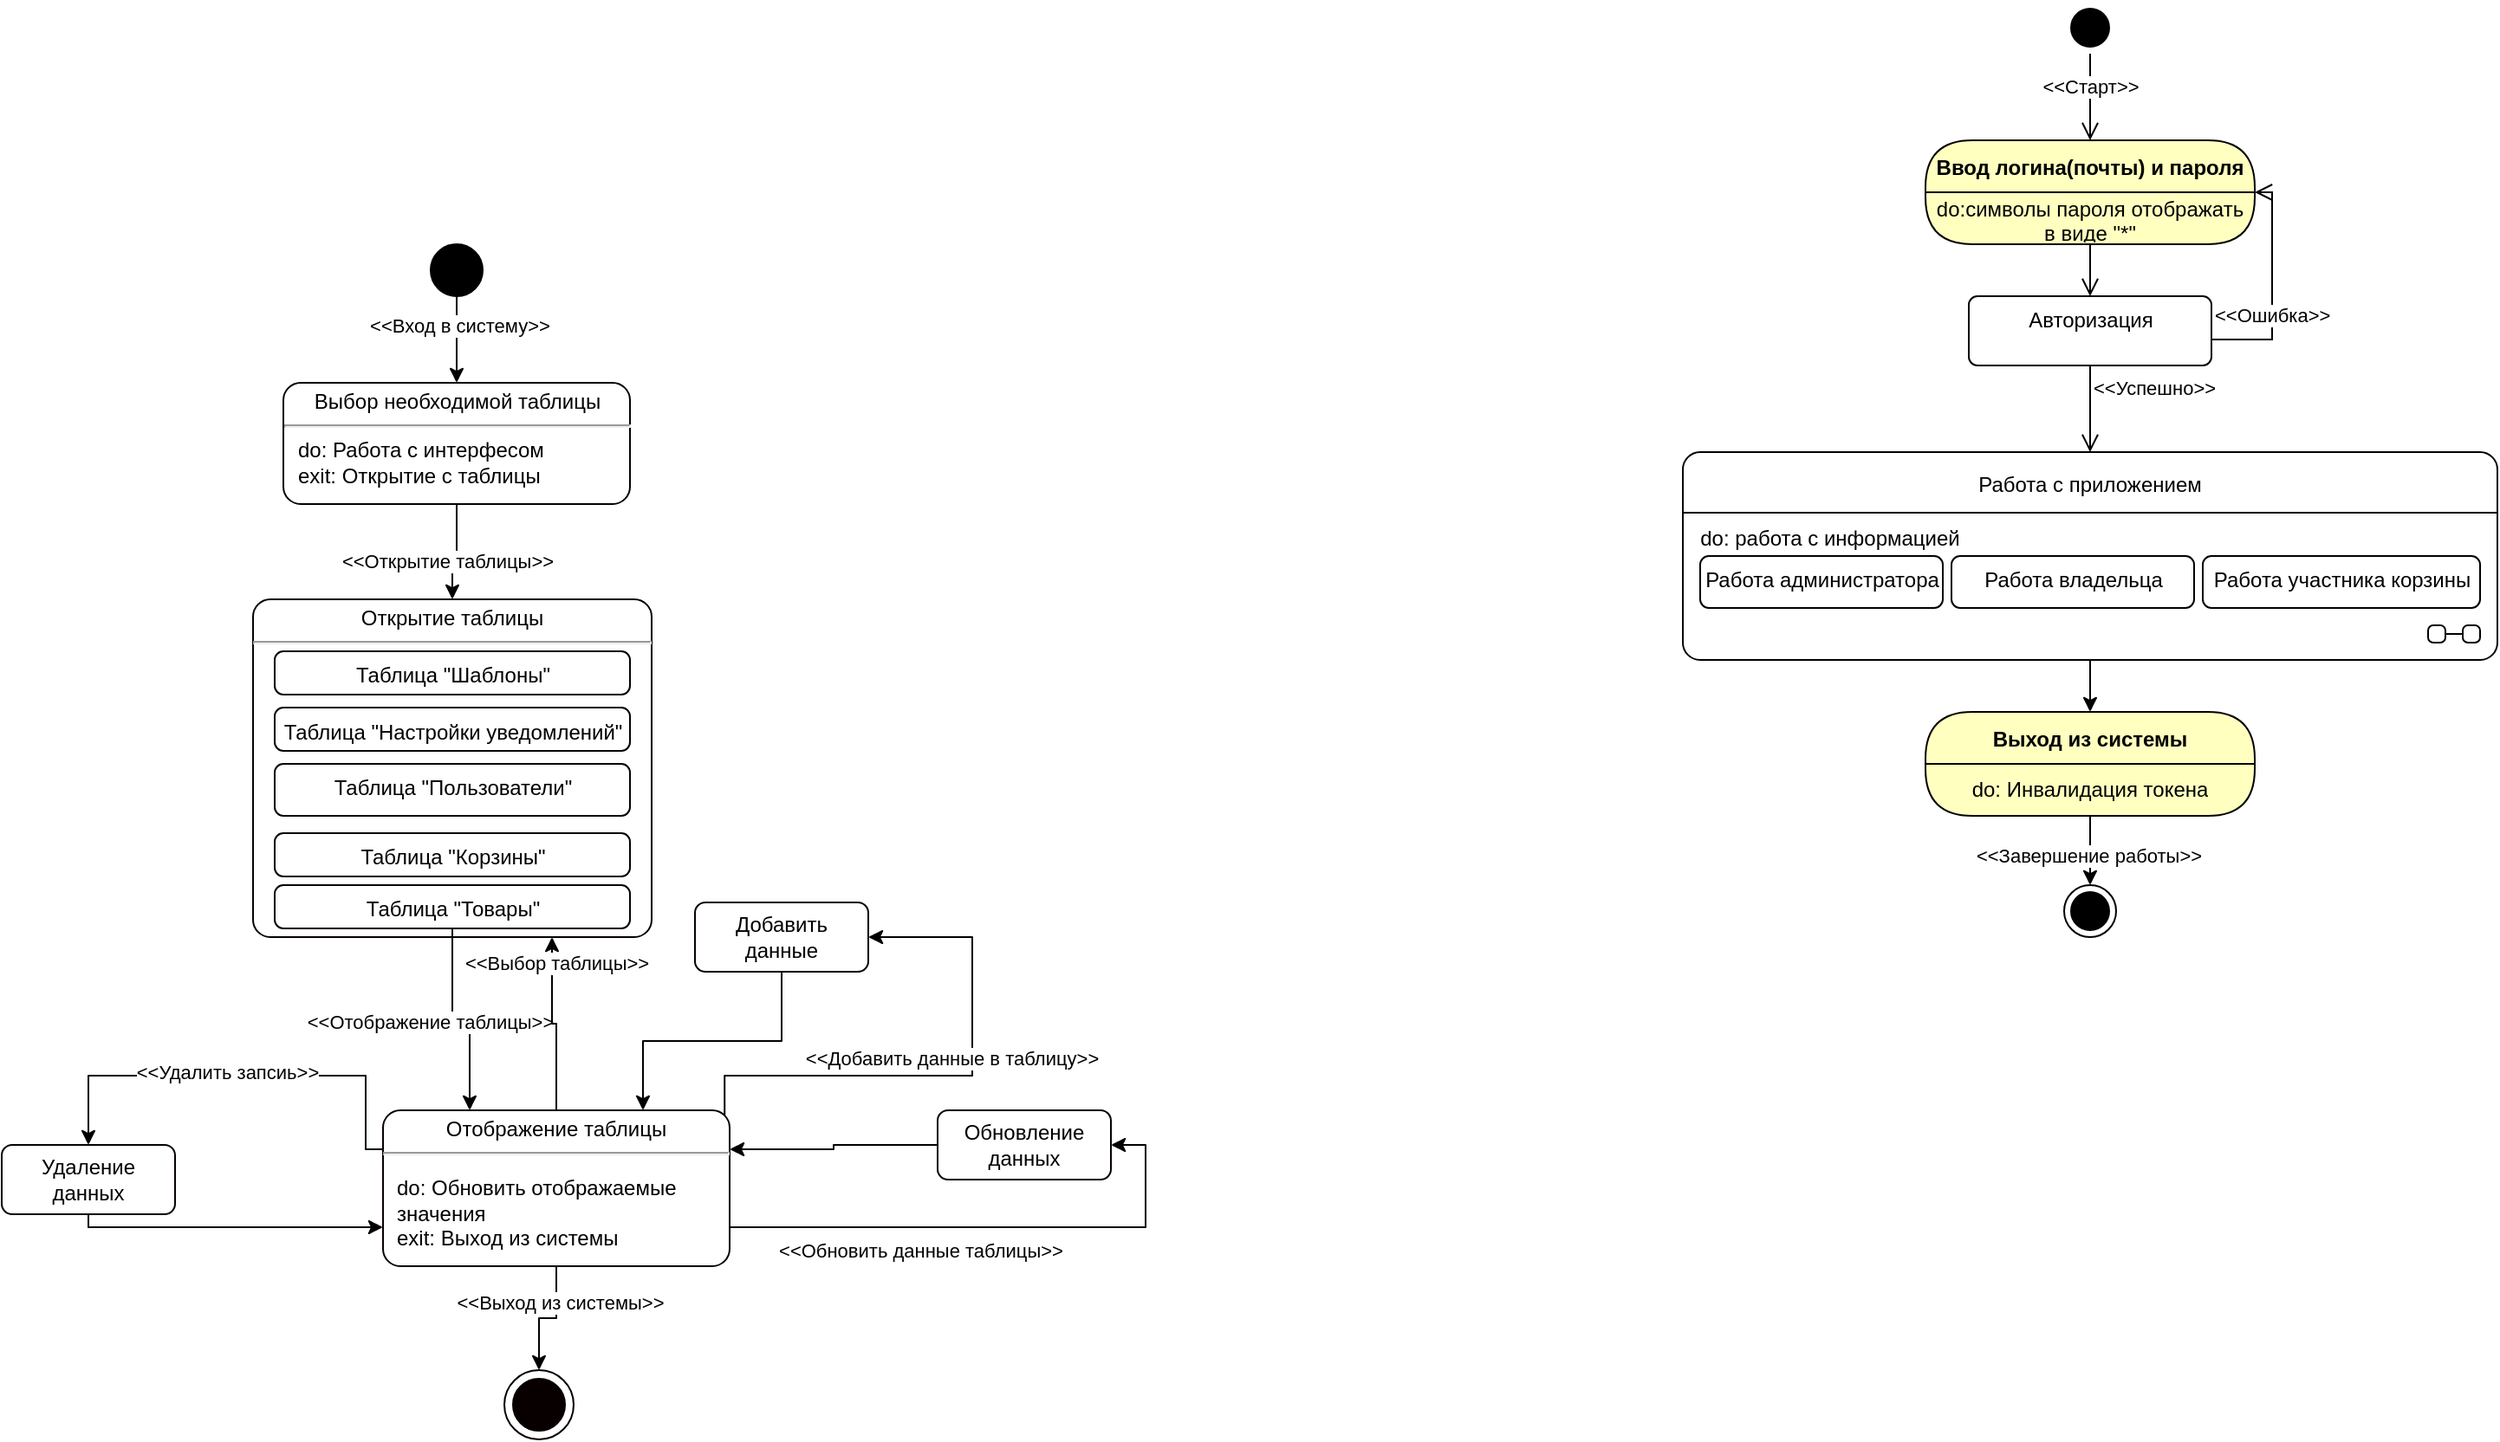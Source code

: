<mxfile version="20.8.19" type="github"><diagram id="TdcTRFdXPKHcd5zqCikp" name="Page-1"><mxGraphModel dx="2483" dy="934" grid="1" gridSize="10" guides="1" tooltips="1" connect="1" arrows="1" fold="1" page="1" pageScale="1" pageWidth="850" pageHeight="1100" math="0" shadow="0"><root><mxCell id="0"/><mxCell id="1" parent="0"/><mxCell id="nD2JxC32oF_jErjhYnny-1" value="Ввод логина(почты) и пароля" style="swimlane;fontStyle=1;align=center;verticalAlign=middle;childLayout=stackLayout;horizontal=1;startSize=30;horizontalStack=0;resizeParent=0;resizeLast=1;container=0;fontColor=#000000;collapsible=0;rounded=1;arcSize=30;strokeColor=#000000;fillColor=#ffffc0;swimlaneFillColor=#ffffc0;dropTarget=0;" vertex="1" parent="1"><mxGeometry x="310" y="190" width="190" height="60" as="geometry"/></mxCell><mxCell id="nD2JxC32oF_jErjhYnny-2" value="do:символы пароля отображать в виде &quot;*&quot;" style="text;html=1;strokeColor=none;fillColor=none;align=center;verticalAlign=middle;spacingLeft=4;spacingRight=4;whiteSpace=wrap;overflow=hidden;rotatable=0;fontColor=#000000;" vertex="1" parent="nD2JxC32oF_jErjhYnny-1"><mxGeometry y="30" width="190" height="30" as="geometry"/></mxCell><mxCell id="nD2JxC32oF_jErjhYnny-3" value="" style="edgeStyle=orthogonalEdgeStyle;html=1;verticalAlign=bottom;endArrow=open;endSize=8;strokeColor=#000000;rounded=0;entryX=0.5;entryY=0;entryDx=0;entryDy=0;" edge="1" source="nD2JxC32oF_jErjhYnny-1" parent="1" target="nD2JxC32oF_jErjhYnny-67"><mxGeometry relative="1" as="geometry"><mxPoint x="405" y="280.0" as="targetPoint"/></mxGeometry></mxCell><mxCell id="nD2JxC32oF_jErjhYnny-4" value="" style="ellipse;html=1;shape=startState;fillColor=#000000;strokeColor=#080000;" vertex="1" parent="1"><mxGeometry x="390" y="110" width="30" height="30" as="geometry"/></mxCell><mxCell id="nD2JxC32oF_jErjhYnny-5" value="" style="edgeStyle=orthogonalEdgeStyle;html=1;verticalAlign=bottom;endArrow=open;endSize=8;strokeColor=#000000;rounded=0;entryX=0.5;entryY=0;entryDx=0;entryDy=0;" edge="1" source="nD2JxC32oF_jErjhYnny-4" parent="1" target="nD2JxC32oF_jErjhYnny-1"><mxGeometry relative="1" as="geometry"><mxPoint x="420" y="160" as="targetPoint"/></mxGeometry></mxCell><mxCell id="nD2JxC32oF_jErjhYnny-34" value="&amp;lt;&amp;lt;Старт&amp;gt;&amp;gt;" style="edgeLabel;html=1;align=center;verticalAlign=middle;resizable=0;points=[];" vertex="1" connectable="0" parent="nD2JxC32oF_jErjhYnny-5"><mxGeometry x="-0.268" relative="1" as="geometry"><mxPoint as="offset"/></mxGeometry></mxCell><mxCell id="nD2JxC32oF_jErjhYnny-7" value="&amp;lt;&amp;lt;Ошибка&amp;gt;&amp;gt;" style="edgeStyle=orthogonalEdgeStyle;html=1;align=left;verticalAlign=bottom;endArrow=open;endSize=8;strokeColor=#000000;rounded=0;entryX=1;entryY=0;entryDx=0;entryDy=0;exitX=1;exitY=0.5;exitDx=0;exitDy=0;" edge="1" source="nD2JxC32oF_jErjhYnny-67" parent="1" target="nD2JxC32oF_jErjhYnny-2"><mxGeometry x="-1" relative="1" as="geometry"><mxPoint x="560" y="350" as="targetPoint"/><mxPoint x="465" y="305.0" as="sourcePoint"/><Array as="points"><mxPoint x="380" y="305"/><mxPoint x="510" y="305"/><mxPoint x="510" y="220"/></Array></mxGeometry></mxCell><mxCell id="nD2JxC32oF_jErjhYnny-8" value="&amp;lt;&amp;lt;Успешно&amp;gt;&amp;gt;" style="edgeStyle=orthogonalEdgeStyle;html=1;align=left;verticalAlign=top;endArrow=open;endSize=8;strokeColor=#000000;rounded=0;entryX=0.5;entryY=0;entryDx=0;entryDy=0;exitX=0.5;exitY=1;exitDx=0;exitDy=0;" edge="1" source="nD2JxC32oF_jErjhYnny-67" parent="1" target="nD2JxC32oF_jErjhYnny-27"><mxGeometry x="-1" relative="1" as="geometry"><mxPoint x="420" y="430" as="targetPoint"/><mxPoint x="320" y="330" as="sourcePoint"/><mxPoint as="offset"/></mxGeometry></mxCell><mxCell id="nD2JxC32oF_jErjhYnny-33" style="edgeStyle=orthogonalEdgeStyle;rounded=0;comic=1;jiggle=0;orthogonalLoop=1;jettySize=auto;html=1;exitX=0.5;exitY=1;exitDx=0;exitDy=0;" edge="1" parent="1" source="nD2JxC32oF_jErjhYnny-39" target="nD2JxC32oF_jErjhYnny-31"><mxGeometry relative="1" as="geometry"><mxPoint x="405" y="640" as="sourcePoint"/></mxGeometry></mxCell><mxCell id="nD2JxC32oF_jErjhYnny-35" value="&amp;lt;&amp;lt;Завершение работы&amp;gt;&amp;gt;" style="edgeLabel;html=1;align=center;verticalAlign=middle;resizable=0;points=[];" vertex="1" connectable="0" parent="nD2JxC32oF_jErjhYnny-33"><mxGeometry x="0.161" y="-1" relative="1" as="geometry"><mxPoint as="offset"/></mxGeometry></mxCell><mxCell id="nD2JxC32oF_jErjhYnny-32" style="edgeStyle=orthogonalEdgeStyle;rounded=0;comic=1;jiggle=0;orthogonalLoop=1;jettySize=auto;html=1;strokeColor=#000000;entryX=0.5;entryY=0;entryDx=0;entryDy=0;" edge="1" parent="1" source="nD2JxC32oF_jErjhYnny-27" target="nD2JxC32oF_jErjhYnny-38"><mxGeometry relative="1" as="geometry"><mxPoint x="405" y="600" as="targetPoint"/></mxGeometry></mxCell><mxCell id="nD2JxC32oF_jErjhYnny-27" value="Работа с приложением" style="shape=umlState;rounded=1;verticalAlign=top;spacingTop=5;umlStateSymbol=collapseState;absoluteArcSize=1;arcSize=10;jiggle=0;movable=0;resizable=0;rotatable=0;deletable=0;editable=0;locked=1;connectable=0;" vertex="1" parent="1"><mxGeometry x="170" y="370" width="470" height="120" as="geometry"/></mxCell><mxCell id="nD2JxC32oF_jErjhYnny-28" value="Работа администратора" style="html=1;align=center;verticalAlign=top;rounded=1;absoluteArcSize=1;arcSize=10;dashed=0;jiggle=0;movable=0;resizable=0;rotatable=0;deletable=0;editable=0;locked=1;connectable=0;" vertex="1" parent="1"><mxGeometry x="180" y="430" width="140" height="30" as="geometry"/></mxCell><mxCell id="nD2JxC32oF_jErjhYnny-29" value="Работа владельца" style="html=1;align=center;verticalAlign=top;rounded=1;absoluteArcSize=1;arcSize=10;dashed=0;jiggle=0;strokeColor=#000000;movable=0;resizable=0;rotatable=0;deletable=0;editable=0;locked=1;connectable=0;" vertex="1" parent="1"><mxGeometry x="325" y="430" width="140" height="30" as="geometry"/></mxCell><mxCell id="nD2JxC32oF_jErjhYnny-30" value="Работа участника корзины" style="html=1;align=center;verticalAlign=top;rounded=1;absoluteArcSize=1;arcSize=10;dashed=0;jiggle=0;strokeColor=#000000;movable=0;resizable=0;rotatable=0;deletable=0;editable=0;locked=1;connectable=0;" vertex="1" parent="1"><mxGeometry x="470" y="430" width="160" height="30" as="geometry"/></mxCell><mxCell id="nD2JxC32oF_jErjhYnny-31" value="" style="ellipse;html=1;shape=endState;fillColor=strokeColor;jiggle=0;" vertex="1" parent="1"><mxGeometry x="390" y="620" width="30" height="30" as="geometry"/></mxCell><mxCell id="nD2JxC32oF_jErjhYnny-36" value="" style="line;strokeWidth=1;rotatable=0;dashed=0;labelPosition=right;align=left;verticalAlign=middle;spacingTop=0;spacingLeft=6;points=[];portConstraint=eastwest;jiggle=0;strokeColor=#000000;movable=0;resizable=0;deletable=0;editable=0;locked=1;connectable=0;" vertex="1" parent="1"><mxGeometry x="170" y="400" width="470" height="10" as="geometry"/></mxCell><mxCell id="nD2JxC32oF_jErjhYnny-37" value="do: работа с информацией" style="text;html=1;strokeColor=none;fillColor=none;align=center;verticalAlign=middle;whiteSpace=wrap;rounded=0;movable=0;resizable=0;rotatable=0;deletable=0;editable=0;locked=1;connectable=0;" vertex="1" parent="1"><mxGeometry x="170" y="410" width="170" height="20" as="geometry"/></mxCell><mxCell id="nD2JxC32oF_jErjhYnny-38" value="Выход из системы" style="swimlane;fontStyle=1;align=center;verticalAlign=middle;childLayout=stackLayout;horizontal=1;startSize=30;horizontalStack=0;resizeParent=0;resizeLast=1;container=0;fontColor=#000000;collapsible=0;rounded=1;arcSize=30;strokeColor=#000000;fillColor=#ffffc0;swimlaneFillColor=#ffffc0;dropTarget=0;" vertex="1" parent="1"><mxGeometry x="310" y="520" width="190" height="60" as="geometry"/></mxCell><mxCell id="nD2JxC32oF_jErjhYnny-39" value="do: Инвалидация токена" style="text;html=1;strokeColor=none;fillColor=none;align=center;verticalAlign=middle;spacingLeft=4;spacingRight=4;whiteSpace=wrap;overflow=hidden;rotatable=0;fontColor=#000000;" vertex="1" parent="nD2JxC32oF_jErjhYnny-38"><mxGeometry y="30" width="190" height="30" as="geometry"/></mxCell><mxCell id="nD2JxC32oF_jErjhYnny-63" style="edgeStyle=orthogonalEdgeStyle;rounded=0;comic=1;jiggle=0;orthogonalLoop=1;jettySize=auto;html=1;entryX=0.5;entryY=0;entryDx=0;entryDy=0;strokeColor=#000000;entryPerimeter=0;" edge="1" parent="1" source="nD2JxC32oF_jErjhYnny-61" target="nD2JxC32oF_jErjhYnny-64"><mxGeometry relative="1" as="geometry"><mxPoint x="-685" y="190" as="targetPoint"/></mxGeometry></mxCell><mxCell id="nD2JxC32oF_jErjhYnny-104" value="&amp;lt;&amp;lt;Вход в систему&amp;gt;&amp;gt;" style="edgeLabel;html=1;align=center;verticalAlign=middle;resizable=0;points=[];" vertex="1" connectable="0" parent="nD2JxC32oF_jErjhYnny-63"><mxGeometry x="-0.315" y="1" relative="1" as="geometry"><mxPoint as="offset"/></mxGeometry></mxCell><mxCell id="nD2JxC32oF_jErjhYnny-61" value="" style="ellipse;fillColor=strokeColor;jiggle=0;strokeColor=#000000;" vertex="1" parent="1"><mxGeometry x="-552.5" y="250" width="30" height="30" as="geometry"/></mxCell><mxCell id="nD2JxC32oF_jErjhYnny-77" style="edgeStyle=orthogonalEdgeStyle;rounded=0;comic=1;jiggle=0;orthogonalLoop=1;jettySize=auto;html=1;entryX=0.5;entryY=0;entryDx=0;entryDy=0;entryPerimeter=0;strokeColor=#000000;" edge="1" parent="1" source="nD2JxC32oF_jErjhYnny-64" target="nD2JxC32oF_jErjhYnny-73"><mxGeometry relative="1" as="geometry"/></mxCell><mxCell id="nD2JxC32oF_jErjhYnny-78" value="&amp;lt;&amp;lt;Открытие таблицы&amp;gt;&amp;gt;" style="edgeLabel;html=1;align=center;verticalAlign=middle;resizable=0;points=[];" vertex="1" connectable="0" parent="nD2JxC32oF_jErjhYnny-77"><mxGeometry x="0.234" y="-3" relative="1" as="geometry"><mxPoint as="offset"/></mxGeometry></mxCell><mxCell id="nD2JxC32oF_jErjhYnny-64" value="&lt;p style=&quot;margin:0px;margin-top:4px;text-align:center;&quot;&gt;Выбор необходимой таблицы&lt;/p&gt;&lt;hr&gt;&lt;p style=&quot;margin:0px;margin-left:8px;text-align:left;&quot;&gt;do: Работа с интерфесом&amp;nbsp;&lt;br&gt;exit: Открытие с таблицы&lt;/p&gt;" style="shape=mxgraph.sysml.simpleState;html=1;overflow=fill;whiteSpace=wrap;align=center;jiggle=0;strokeColor=#080000;" vertex="1" parent="1"><mxGeometry x="-637.5" y="330" width="200" height="70" as="geometry"/></mxCell><mxCell id="nD2JxC32oF_jErjhYnny-67" value="Авторизация" style="html=1;align=center;verticalAlign=top;rounded=1;absoluteArcSize=1;arcSize=10;dashed=0;jiggle=0;strokeColor=#080000;" vertex="1" parent="1"><mxGeometry x="335" y="280" width="140" height="40" as="geometry"/></mxCell><mxCell id="nD2JxC32oF_jErjhYnny-86" style="edgeStyle=orthogonalEdgeStyle;rounded=0;comic=1;jiggle=0;orthogonalLoop=1;jettySize=auto;html=1;exitX=1;exitY=0.75;exitDx=0;exitDy=0;exitPerimeter=0;strokeColor=#000000;entryX=1;entryY=0.5;entryDx=0;entryDy=0;" edge="1" parent="1" source="nD2JxC32oF_jErjhYnny-85" target="nD2JxC32oF_jErjhYnny-88"><mxGeometry relative="1" as="geometry"><mxPoint x="-370" y="817.5" as="sourcePoint"/><mxPoint x="-160.0" y="710" as="targetPoint"/><Array as="points"><mxPoint x="-140" y="817"/><mxPoint x="-140" y="770"/></Array></mxGeometry></mxCell><mxCell id="nD2JxC32oF_jErjhYnny-87" value="&amp;lt;&amp;lt;Обновить данные таблицы&amp;gt;&amp;gt;" style="edgeLabel;html=1;align=center;verticalAlign=middle;resizable=0;points=[];" vertex="1" connectable="0" parent="nD2JxC32oF_jErjhYnny-86"><mxGeometry x="0.197" relative="1" as="geometry"><mxPoint x="-74" y="13" as="offset"/></mxGeometry></mxCell><mxCell id="nD2JxC32oF_jErjhYnny-91" style="edgeStyle=orthogonalEdgeStyle;rounded=0;comic=1;jiggle=0;orthogonalLoop=1;jettySize=auto;html=1;exitX=0;exitY=0;exitDx=197.1;exitDy=2.9;exitPerimeter=0;entryX=1;entryY=0.5;entryDx=0;entryDy=0;strokeColor=#000000;" edge="1" parent="1" source="nD2JxC32oF_jErjhYnny-85" target="nD2JxC32oF_jErjhYnny-90"><mxGeometry relative="1" as="geometry"><Array as="points"><mxPoint x="-383" y="730"/><mxPoint x="-240" y="730"/><mxPoint x="-240" y="650"/></Array></mxGeometry></mxCell><mxCell id="nD2JxC32oF_jErjhYnny-92" value="&amp;lt;&amp;lt;Добавить данные в таблицу&amp;gt;&amp;gt;" style="edgeLabel;html=1;align=center;verticalAlign=middle;resizable=0;points=[];" vertex="1" connectable="0" parent="nD2JxC32oF_jErjhYnny-91"><mxGeometry x="-0.072" y="-4" relative="1" as="geometry"><mxPoint x="12" y="-14" as="offset"/></mxGeometry></mxCell><mxCell id="nD2JxC32oF_jErjhYnny-94" style="edgeStyle=orthogonalEdgeStyle;rounded=0;comic=1;jiggle=0;orthogonalLoop=1;jettySize=auto;html=1;exitX=0;exitY=0.25;exitDx=0;exitDy=0;exitPerimeter=0;entryX=0.5;entryY=0;entryDx=0;entryDy=0;strokeColor=#000000;" edge="1" parent="1" source="nD2JxC32oF_jErjhYnny-85" target="nD2JxC32oF_jErjhYnny-93"><mxGeometry relative="1" as="geometry"><Array as="points"><mxPoint x="-590" y="773"/><mxPoint x="-590" y="730"/><mxPoint x="-750" y="730"/></Array></mxGeometry></mxCell><mxCell id="nD2JxC32oF_jErjhYnny-95" value="&amp;lt;&amp;lt;Удалить запсиь&amp;gt;&amp;gt;" style="edgeLabel;html=1;align=center;verticalAlign=middle;resizable=0;points=[];" vertex="1" connectable="0" parent="nD2JxC32oF_jErjhYnny-94"><mxGeometry x="-0.047" y="-2" relative="1" as="geometry"><mxPoint x="-12" as="offset"/></mxGeometry></mxCell><mxCell id="nD2JxC32oF_jErjhYnny-73" value="&lt;p style=&quot;margin:0px;margin-top:4px;text-align:center;&quot;&gt;Открытие таблицы&lt;/p&gt;&lt;hr&gt;&lt;p&gt;&lt;/p&gt;&lt;p style=&quot;margin:0px;margin-left:8px;text-align:left;&quot;&gt;&lt;br&gt;&lt;/p&gt;" style="shape=mxgraph.sysml.simpleState;html=1;overflow=fill;whiteSpace=wrap;align=center;jiggle=0;strokeColor=#080000;" vertex="1" parent="1"><mxGeometry x="-655" y="455" width="230" height="195" as="geometry"/></mxCell><mxCell id="nD2JxC32oF_jErjhYnny-74" value="" style="shape=mxgraph.sysml.actFinal;html=1;verticalLabelPosition=bottom;labelBackgroundColor=#ffffff;verticalAlign=top;jiggle=0;strokeColor=#080000;" vertex="1" parent="1"><mxGeometry x="-510" y="900" width="40" height="40" as="geometry"/></mxCell><mxCell id="nD2JxC32oF_jErjhYnny-79" value="Таблица &quot;Пользователи&quot;" style="html=1;align=center;verticalAlign=top;rounded=1;absoluteArcSize=1;arcSize=10;dashed=0;jiggle=0;strokeColor=#080000;" vertex="1" parent="1"><mxGeometry x="-642.5" y="550" width="205" height="30" as="geometry"/></mxCell><mxCell id="nD2JxC32oF_jErjhYnny-80" value="Таблица &quot;Корзины&quot;" style="html=1;align=center;verticalAlign=top;rounded=1;absoluteArcSize=1;arcSize=10;dashed=0;jiggle=0;strokeColor=#080000;" vertex="1" parent="1"><mxGeometry x="-642.5" y="590" width="205" height="25" as="geometry"/></mxCell><mxCell id="nD2JxC32oF_jErjhYnny-105" style="edgeStyle=orthogonalEdgeStyle;rounded=0;comic=1;jiggle=0;orthogonalLoop=1;jettySize=auto;html=1;entryX=0.25;entryY=0;entryDx=0;entryDy=0;entryPerimeter=0;strokeColor=#000000;" edge="1" parent="1" source="nD2JxC32oF_jErjhYnny-81" target="nD2JxC32oF_jErjhYnny-85"><mxGeometry relative="1" as="geometry"/></mxCell><mxCell id="nD2JxC32oF_jErjhYnny-107" value="&amp;lt;&amp;lt;Отображение таблицы&amp;gt;&amp;gt;" style="edgeLabel;html=1;align=center;verticalAlign=middle;resizable=0;points=[];" vertex="1" connectable="0" parent="nD2JxC32oF_jErjhYnny-105"><mxGeometry x="-0.65" y="-1" relative="1" as="geometry"><mxPoint x="-12" y="34" as="offset"/></mxGeometry></mxCell><mxCell id="nD2JxC32oF_jErjhYnny-81" value="Таблица &quot;Товары&quot;" style="html=1;align=center;verticalAlign=top;rounded=1;absoluteArcSize=1;arcSize=10;dashed=0;jiggle=0;strokeColor=#080000;" vertex="1" parent="1"><mxGeometry x="-642.5" y="620" width="205" height="25" as="geometry"/></mxCell><mxCell id="nD2JxC32oF_jErjhYnny-82" value="Таблица &quot;Шаблоны&quot;" style="html=1;align=center;verticalAlign=top;rounded=1;absoluteArcSize=1;arcSize=10;dashed=0;jiggle=0;strokeColor=#080000;" vertex="1" parent="1"><mxGeometry x="-642.5" y="485" width="205" height="25" as="geometry"/></mxCell><mxCell id="nD2JxC32oF_jErjhYnny-83" value="Таблица &quot;Настройки уведомлений&quot;" style="html=1;align=center;verticalAlign=top;rounded=1;absoluteArcSize=1;arcSize=10;dashed=0;jiggle=0;strokeColor=#080000;" vertex="1" parent="1"><mxGeometry x="-642.5" y="517.5" width="205" height="25" as="geometry"/></mxCell><mxCell id="nD2JxC32oF_jErjhYnny-100" style="edgeStyle=orthogonalEdgeStyle;rounded=0;comic=1;jiggle=0;orthogonalLoop=1;jettySize=auto;html=1;exitX=0.5;exitY=1;exitDx=0;exitDy=0;exitPerimeter=0;entryX=0.5;entryY=0;entryDx=0;entryDy=0;entryPerimeter=0;strokeColor=#000000;" edge="1" parent="1" source="nD2JxC32oF_jErjhYnny-85" target="nD2JxC32oF_jErjhYnny-74"><mxGeometry relative="1" as="geometry"/></mxCell><mxCell id="nD2JxC32oF_jErjhYnny-101" value="&amp;lt;&amp;lt;Выход из системы&amp;gt;&amp;gt;" style="edgeLabel;html=1;align=center;verticalAlign=middle;resizable=0;points=[];" vertex="1" connectable="0" parent="nD2JxC32oF_jErjhYnny-100"><mxGeometry x="-0.396" y="2" relative="1" as="geometry"><mxPoint as="offset"/></mxGeometry></mxCell><mxCell id="nD2JxC32oF_jErjhYnny-106" style="edgeStyle=orthogonalEdgeStyle;rounded=0;comic=1;jiggle=0;orthogonalLoop=1;jettySize=auto;html=1;entryX=0.75;entryY=1;entryDx=0;entryDy=0;entryPerimeter=0;strokeColor=#000000;" edge="1" parent="1" source="nD2JxC32oF_jErjhYnny-85" target="nD2JxC32oF_jErjhYnny-73"><mxGeometry relative="1" as="geometry"/></mxCell><mxCell id="nD2JxC32oF_jErjhYnny-108" value="&amp;lt;&amp;lt;Выбор таблицы&amp;gt;&amp;gt;" style="edgeLabel;html=1;align=center;verticalAlign=middle;resizable=0;points=[];" vertex="1" connectable="0" parent="nD2JxC32oF_jErjhYnny-106"><mxGeometry x="0.72" y="-2" relative="1" as="geometry"><mxPoint as="offset"/></mxGeometry></mxCell><mxCell id="nD2JxC32oF_jErjhYnny-85" value="&lt;p style=&quot;margin:0px;margin-top:4px;text-align:center;&quot;&gt;Отображение таблицы&lt;/p&gt;&lt;hr&gt;&lt;p&gt;&lt;/p&gt;&lt;p style=&quot;margin:0px;margin-left:8px;text-align:left;&quot;&gt;do: Обновить отображаемые значения&lt;br&gt;exit: Выход из системы&lt;/p&gt;" style="shape=mxgraph.sysml.simpleState;html=1;overflow=fill;whiteSpace=wrap;align=center;jiggle=0;strokeColor=#080000;" vertex="1" parent="1"><mxGeometry x="-580" y="750" width="200" height="90" as="geometry"/></mxCell><mxCell id="nD2JxC32oF_jErjhYnny-97" style="edgeStyle=orthogonalEdgeStyle;rounded=0;comic=1;jiggle=0;orthogonalLoop=1;jettySize=auto;html=1;exitX=0;exitY=0.5;exitDx=0;exitDy=0;entryX=1;entryY=0.25;entryDx=0;entryDy=0;entryPerimeter=0;strokeColor=#000000;" edge="1" parent="1" source="nD2JxC32oF_jErjhYnny-88" target="nD2JxC32oF_jErjhYnny-85"><mxGeometry relative="1" as="geometry"/></mxCell><mxCell id="nD2JxC32oF_jErjhYnny-88" value="Обновление данных" style="shape=rect;rounded=1;html=1;whiteSpace=wrap;align=center;jiggle=0;strokeColor=#080000;" vertex="1" parent="1"><mxGeometry x="-260" y="750" width="100" height="40" as="geometry"/></mxCell><mxCell id="nD2JxC32oF_jErjhYnny-98" style="edgeStyle=orthogonalEdgeStyle;rounded=0;comic=1;jiggle=0;orthogonalLoop=1;jettySize=auto;html=1;exitX=0.5;exitY=1;exitDx=0;exitDy=0;entryX=0.75;entryY=0;entryDx=0;entryDy=0;entryPerimeter=0;strokeColor=#000000;" edge="1" parent="1" source="nD2JxC32oF_jErjhYnny-90" target="nD2JxC32oF_jErjhYnny-85"><mxGeometry relative="1" as="geometry"/></mxCell><mxCell id="nD2JxC32oF_jErjhYnny-90" value="Добавить данные" style="shape=rect;rounded=1;html=1;whiteSpace=wrap;align=center;jiggle=0;strokeColor=#080000;" vertex="1" parent="1"><mxGeometry x="-400" y="630" width="100" height="40" as="geometry"/></mxCell><mxCell id="nD2JxC32oF_jErjhYnny-99" style="edgeStyle=orthogonalEdgeStyle;rounded=0;comic=1;jiggle=0;orthogonalLoop=1;jettySize=auto;html=1;exitX=0.5;exitY=1;exitDx=0;exitDy=0;entryX=0;entryY=0.75;entryDx=0;entryDy=0;entryPerimeter=0;strokeColor=#000000;" edge="1" parent="1" source="nD2JxC32oF_jErjhYnny-93" target="nD2JxC32oF_jErjhYnny-85"><mxGeometry relative="1" as="geometry"><Array as="points"><mxPoint x="-750" y="818"/></Array></mxGeometry></mxCell><mxCell id="nD2JxC32oF_jErjhYnny-93" value="Удаление данных" style="shape=rect;rounded=1;html=1;whiteSpace=wrap;align=center;jiggle=0;strokeColor=#080000;" vertex="1" parent="1"><mxGeometry x="-800" y="770" width="100" height="40" as="geometry"/></mxCell></root></mxGraphModel></diagram></mxfile>